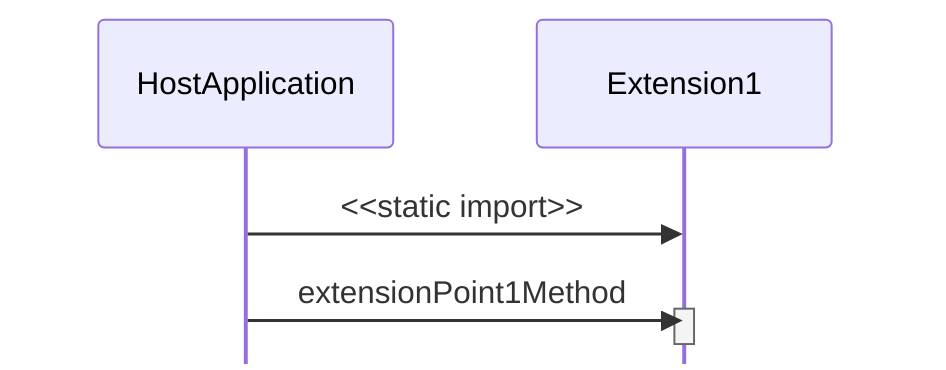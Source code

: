 %%{init: { "sequence": { "mirrorActors":false }}}%%
sequenceDiagram
    HostApplication->>Extension1:<<static import>>
    HostApplication->>Extension1:extensionPoint1Method
    activate Extension1
    deactivate Extension1